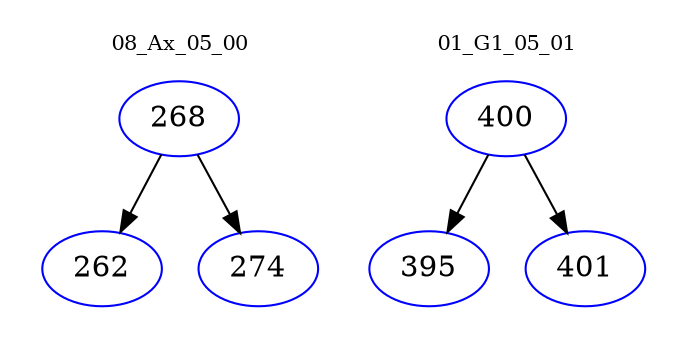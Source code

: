 digraph{
subgraph cluster_0 {
color = white
label = "08_Ax_05_00";
fontsize=10;
T0_268 [label="268", color="blue"]
T0_268 -> T0_262 [color="black"]
T0_262 [label="262", color="blue"]
T0_268 -> T0_274 [color="black"]
T0_274 [label="274", color="blue"]
}
subgraph cluster_1 {
color = white
label = "01_G1_05_01";
fontsize=10;
T1_400 [label="400", color="blue"]
T1_400 -> T1_395 [color="black"]
T1_395 [label="395", color="blue"]
T1_400 -> T1_401 [color="black"]
T1_401 [label="401", color="blue"]
}
}
